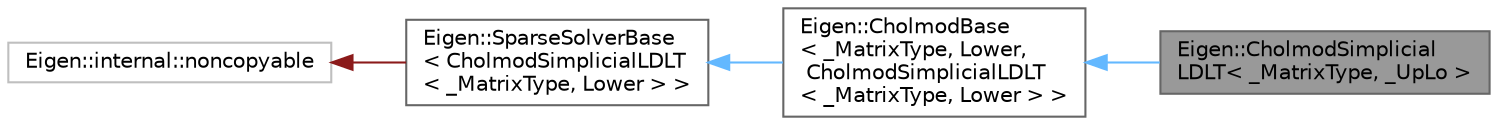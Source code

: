 digraph "Eigen::CholmodSimplicialLDLT&lt; _MatrixType, _UpLo &gt;"
{
 // LATEX_PDF_SIZE
  bgcolor="transparent";
  edge [fontname=Helvetica,fontsize=10,labelfontname=Helvetica,labelfontsize=10];
  node [fontname=Helvetica,fontsize=10,shape=box,height=0.2,width=0.4];
  rankdir="LR";
  Node1 [id="Node000001",label="Eigen::CholmodSimplicial\lLDLT\< _MatrixType, _UpLo \>",height=0.2,width=0.4,color="gray40", fillcolor="grey60", style="filled", fontcolor="black",tooltip="A simplicial direct Cholesky (LDLT) factorization and solver based on Cholmod."];
  Node2 -> Node1 [id="edge4_Node000001_Node000002",dir="back",color="steelblue1",style="solid",tooltip=" "];
  Node2 [id="Node000002",label="Eigen::CholmodBase\l\< _MatrixType, Lower,\l CholmodSimplicialLDLT\l\< _MatrixType, Lower \> \>",height=0.2,width=0.4,color="gray40", fillcolor="white", style="filled",URL="$classEigen_1_1CholmodBase.html",tooltip=" "];
  Node3 -> Node2 [id="edge5_Node000002_Node000003",dir="back",color="steelblue1",style="solid",tooltip=" "];
  Node3 [id="Node000003",label="Eigen::SparseSolverBase\l\< CholmodSimplicialLDLT\l\< _MatrixType, Lower \> \>",height=0.2,width=0.4,color="gray40", fillcolor="white", style="filled",URL="$classEigen_1_1SparseSolverBase.html",tooltip=" "];
  Node4 -> Node3 [id="edge6_Node000003_Node000004",dir="back",color="firebrick4",style="solid",tooltip=" "];
  Node4 [id="Node000004",label="Eigen::internal::noncopyable",height=0.2,width=0.4,color="grey75", fillcolor="white", style="filled",URL="$classEigen_1_1internal_1_1noncopyable.html",tooltip=" "];
}
